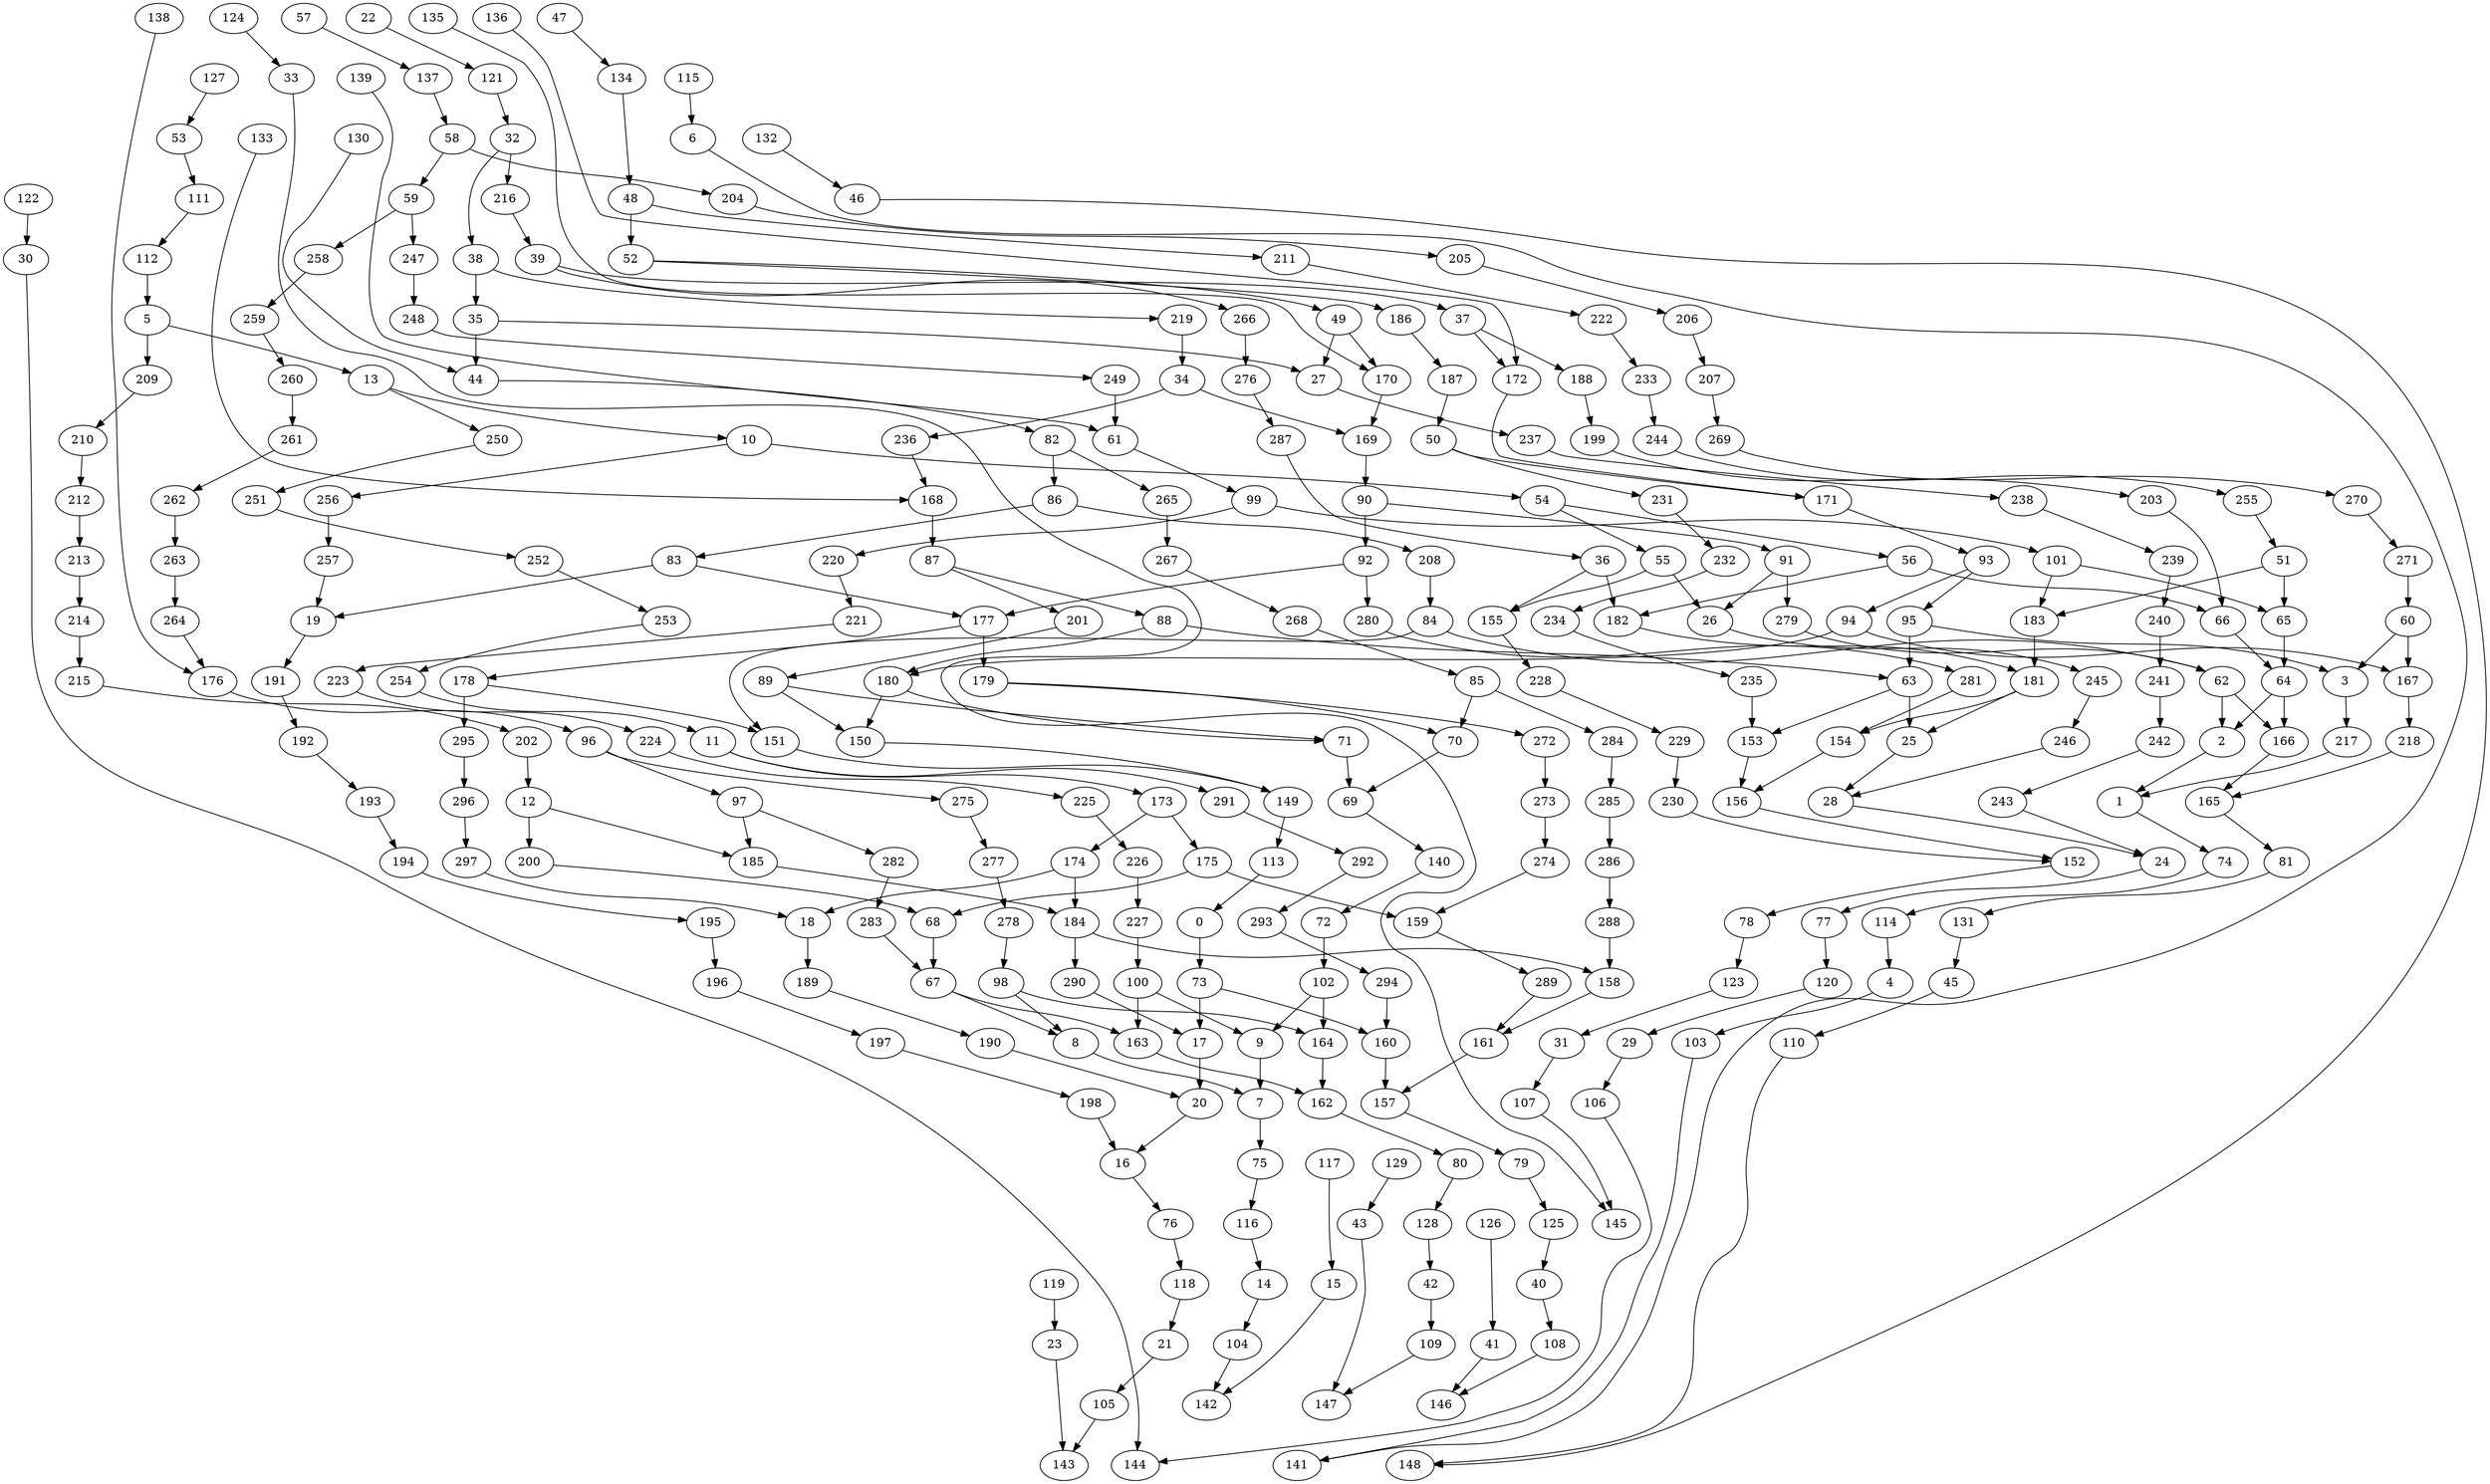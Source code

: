 digraph g {
0;
1;
2;
3;
4;
5;
6;
7;
8;
9;
10;
11;
12;
13;
14;
15;
16;
17;
18;
19;
20;
21;
22;
23;
24;
25;
26;
27;
28;
29;
30;
31;
32;
33;
34;
35;
36;
37;
38;
39;
40;
41;
42;
43;
44;
45;
46;
47;
48;
49;
50;
51;
52;
53;
54;
55;
56;
57;
58;
59;
60;
61;
62;
63;
64;
65;
66;
67;
68;
69;
70;
71;
72;
73;
74;
75;
76;
77;
78;
79;
80;
81;
82;
83;
84;
85;
86;
87;
88;
89;
90;
91;
92;
93;
94;
95;
96;
97;
98;
99;
100;
101;
102;
103;
104;
105;
106;
107;
108;
109;
110;
111;
112;
113;
114;
115;
116;
117;
118;
119;
120;
121;
122;
123;
124;
125;
126;
127;
128;
129;
130;
131;
132;
133;
134;
135;
136;
137;
138;
139;
140;
141;
142;
143;
144;
145;
146;
147;
148;
149;
150;
151;
152;
153;
154;
155;
156;
157;
158;
159;
160;
161;
162;
163;
164;
165;
166;
167;
168;
169;
170;
171;
172;
173;
174;
175;
176;
177;
178;
179;
180;
181;
182;
183;
184;
185;
186;
187;
188;
189;
190;
191;
192;
193;
194;
195;
196;
197;
198;
199;
200;
201;
202;
203;
204;
205;
206;
207;
208;
209;
210;
211;
212;
213;
214;
215;
216;
217;
218;
219;
220;
221;
222;
223;
224;
225;
226;
227;
228;
229;
230;
231;
232;
233;
234;
235;
236;
237;
238;
239;
240;
241;
242;
243;
244;
245;
246;
247;
248;
249;
250;
251;
252;
253;
254;
255;
256;
257;
258;
259;
260;
261;
262;
263;
264;
265;
266;
267;
268;
269;
270;
271;
272;
273;
274;
275;
276;
277;
278;
279;
280;
281;
282;
283;
284;
285;
286;
287;
288;
289;
290;
291;
292;
293;
294;
295;
296;
297;
0 -> 73 [weight=0];
1 -> 74 [weight=0];
2 -> 1 [weight=0];
3 -> 217 [weight=0];
4 -> 103 [weight=0];
5 -> 13 [weight=0];
5 -> 209 [weight=5];
6 -> 141 [weight=0];
7 -> 75 [weight=4];
8 -> 7 [weight=1];
9 -> 7 [weight=0];
10 -> 54 [weight=0];
10 -> 256 [weight=0];
11 -> 173 [weight=0];
11 -> 291 [weight=0];
12 -> 185 [weight=0];
12 -> 200 [weight=0];
13 -> 250 [weight=0];
13 -> 10 [weight=0];
14 -> 104 [weight=0];
15 -> 142 [weight=0];
16 -> 76 [weight=0];
17 -> 20 [weight=4];
18 -> 189 [weight=1];
19 -> 191 [weight=0];
20 -> 16 [weight=0];
21 -> 105 [weight=0];
22 -> 121 [weight=0];
23 -> 143 [weight=0];
24 -> 77 [weight=0];
25 -> 28 [weight=0];
26 -> 245 [weight=0];
27 -> 237 [weight=0];
28 -> 24 [weight=0];
29 -> 106 [weight=0];
30 -> 144 [weight=0];
31 -> 107 [weight=0];
32 -> 216 [weight=0];
32 -> 38 [weight=0];
33 -> 145 [weight=0];
34 -> 236 [weight=0];
34 -> 169 [weight=0];
35 -> 27 [weight=0];
35 -> 44 [weight=1];
36 -> 182 [weight=1];
36 -> 155 [weight=0];
37 -> 172 [weight=0];
37 -> 188 [weight=0];
38 -> 35 [weight=1];
38 -> 219 [weight=0];
39 -> 37 [weight=0];
39 -> 266 [weight=0];
40 -> 108 [weight=0];
41 -> 146 [weight=0];
42 -> 109 [weight=1];
43 -> 147 [weight=0];
44 -> 82 [weight=0];
45 -> 110 [weight=0];
46 -> 148 [weight=0];
47 -> 134 [weight=0];
48 -> 211 [weight=0];
48 -> 52 [weight=2];
49 -> 170 [weight=0];
49 -> 27 [weight=0];
50 -> 231 [weight=0];
50 -> 171 [weight=0];
51 -> 183 [weight=0];
51 -> 65 [weight=1];
52 -> 49 [weight=0];
52 -> 186 [weight=0];
53 -> 111 [weight=0];
54 -> 56 [weight=0];
54 -> 55 [weight=0];
55 -> 155 [weight=1];
55 -> 26 [weight=1];
56 -> 66 [weight=0];
56 -> 182 [weight=0];
57 -> 137 [weight=0];
58 -> 204 [weight=0];
58 -> 59 [weight=0];
59 -> 247 [weight=0];
59 -> 258 [weight=0];
60 -> 3 [weight=0];
60 -> 167 [weight=0];
61 -> 99 [weight=0];
62 -> 2 [weight=1];
62 -> 166 [weight=0];
63 -> 153 [weight=0];
63 -> 25 [weight=2];
64 -> 166 [weight=3];
64 -> 2 [weight=2];
65 -> 64 [weight=2];
66 -> 64 [weight=0];
67 -> 8 [weight=0];
67 -> 163 [weight=0];
68 -> 67 [weight=2];
69 -> 140 [weight=0];
70 -> 69 [weight=0];
71 -> 69 [weight=0];
72 -> 102 [weight=1];
73 -> 17 [weight=1];
73 -> 160 [weight=0];
74 -> 114 [weight=0];
75 -> 116 [weight=0];
76 -> 118 [weight=0];
77 -> 120 [weight=0];
78 -> 123 [weight=0];
79 -> 125 [weight=0];
80 -> 128 [weight=0];
81 -> 131 [weight=0];
82 -> 86 [weight=0];
82 -> 265 [weight=0];
83 -> 177 [weight=0];
83 -> 19 [weight=0];
84 -> 151 [weight=0];
84 -> 62 [weight=0];
85 -> 284 [weight=0];
85 -> 70 [weight=0];
86 -> 208 [weight=0];
86 -> 83 [weight=0];
87 -> 88 [weight=0];
87 -> 201 [weight=0];
88 -> 63 [weight=0];
88 -> 180 [weight=0];
89 -> 150 [weight=0];
89 -> 71 [weight=0];
90 -> 92 [weight=0];
90 -> 91 [weight=0];
91 -> 26 [weight=1];
91 -> 279 [weight=2];
92 -> 177 [weight=0];
92 -> 280 [weight=0];
93 -> 95 [weight=0];
93 -> 94 [weight=0];
94 -> 167 [weight=0];
94 -> 180 [weight=0];
95 -> 3 [weight=0];
95 -> 63 [weight=3];
96 -> 97 [weight=0];
96 -> 275 [weight=0];
97 -> 185 [weight=0];
97 -> 282 [weight=0];
98 -> 8 [weight=0];
98 -> 164 [weight=0];
99 -> 101 [weight=0];
99 -> 220 [weight=0];
100 -> 9 [weight=0];
100 -> 163 [weight=0];
101 -> 65 [weight=0];
101 -> 183 [weight=0];
102 -> 9 [weight=0];
102 -> 164 [weight=0];
103 -> 141 [weight=0];
104 -> 142 [weight=0];
105 -> 143 [weight=0];
106 -> 144 [weight=0];
107 -> 145 [weight=0];
108 -> 146 [weight=0];
109 -> 147 [weight=0];
110 -> 148 [weight=0];
111 -> 112 [weight=0];
112 -> 5 [weight=0];
113 -> 0 [weight=1];
114 -> 4 [weight=0];
115 -> 6 [weight=0];
116 -> 14 [weight=0];
117 -> 15 [weight=0];
118 -> 21 [weight=0];
119 -> 23 [weight=0];
120 -> 29 [weight=0];
121 -> 32 [weight=0];
122 -> 30 [weight=0];
123 -> 31 [weight=0];
124 -> 33 [weight=0];
125 -> 40 [weight=0];
126 -> 41 [weight=0];
127 -> 53 [weight=0];
128 -> 42 [weight=0];
129 -> 43 [weight=0];
130 -> 44 [weight=0];
131 -> 45 [weight=0];
132 -> 46 [weight=0];
133 -> 168 [weight=0];
134 -> 48 [weight=0];
135 -> 170 [weight=0];
136 -> 172 [weight=0];
137 -> 58 [weight=0];
138 -> 176 [weight=0];
139 -> 61 [weight=0];
140 -> 72 [weight=0];
149 -> 113 [weight=1];
150 -> 149 [weight=0];
151 -> 149 [weight=0];
152 -> 78 [weight=0];
153 -> 156 [weight=0];
154 -> 156 [weight=0];
155 -> 228 [weight=0];
156 -> 152 [weight=0];
157 -> 79 [weight=0];
158 -> 161 [weight=0];
159 -> 289 [weight=0];
160 -> 157 [weight=0];
161 -> 157 [weight=0];
162 -> 80 [weight=0];
163 -> 162 [weight=0];
164 -> 162 [weight=0];
165 -> 81 [weight=0];
166 -> 165 [weight=0];
167 -> 218 [weight=0];
168 -> 87 [weight=4];
169 -> 90 [weight=0];
170 -> 169 [weight=0];
171 -> 93 [weight=0];
172 -> 171 [weight=0];
173 -> 175 [weight=1];
173 -> 174 [weight=0];
174 -> 184 [weight=2];
174 -> 18 [weight=0];
175 -> 68 [weight=0];
175 -> 159 [weight=1];
176 -> 96 [weight=1];
177 -> 179 [weight=1];
177 -> 178 [weight=0];
178 -> 295 [weight=2];
178 -> 151 [weight=0];
179 -> 70 [weight=0];
179 -> 272 [weight=0];
180 -> 150 [weight=0];
180 -> 71 [weight=0];
181 -> 25 [weight=0];
181 -> 154 [weight=0];
182 -> 181 [weight=0];
183 -> 181 [weight=2];
184 -> 158 [weight=0];
184 -> 290 [weight=0];
185 -> 184 [weight=0];
186 -> 187 [weight=0];
187 -> 50 [weight=0];
188 -> 199 [weight=0];
189 -> 190 [weight=0];
190 -> 20 [weight=0];
191 -> 192 [weight=0];
192 -> 193 [weight=0];
193 -> 194 [weight=0];
194 -> 195 [weight=0];
195 -> 196 [weight=0];
196 -> 197 [weight=0];
197 -> 198 [weight=0];
198 -> 16 [weight=0];
199 -> 203 [weight=0];
200 -> 68 [weight=0];
201 -> 89 [weight=0];
202 -> 12 [weight=0];
203 -> 66 [weight=0];
204 -> 205 [weight=0];
205 -> 206 [weight=0];
206 -> 207 [weight=0];
207 -> 269 [weight=0];
208 -> 84 [weight=3];
209 -> 210 [weight=0];
210 -> 212 [weight=0];
211 -> 222 [weight=0];
212 -> 213 [weight=0];
213 -> 214 [weight=0];
214 -> 215 [weight=1];
215 -> 202 [weight=0];
216 -> 39 [weight=0];
217 -> 1 [weight=0];
218 -> 165 [weight=0];
219 -> 34 [weight=2];
220 -> 221 [weight=0];
221 -> 223 [weight=0];
222 -> 233 [weight=0];
223 -> 224 [weight=0];
224 -> 225 [weight=0];
225 -> 226 [weight=0];
226 -> 227 [weight=0];
227 -> 100 [weight=3];
228 -> 229 [weight=0];
229 -> 230 [weight=0];
230 -> 152 [weight=0];
231 -> 232 [weight=0];
232 -> 234 [weight=0];
233 -> 244 [weight=0];
234 -> 235 [weight=0];
235 -> 153 [weight=2];
236 -> 168 [weight=0];
237 -> 238 [weight=0];
238 -> 239 [weight=0];
239 -> 240 [weight=0];
240 -> 241 [weight=1];
241 -> 242 [weight=0];
242 -> 243 [weight=0];
243 -> 24 [weight=0];
244 -> 255 [weight=0];
245 -> 246 [weight=0];
246 -> 28 [weight=0];
247 -> 248 [weight=0];
248 -> 249 [weight=0];
249 -> 61 [weight=1];
250 -> 251 [weight=0];
251 -> 252 [weight=0];
252 -> 253 [weight=0];
253 -> 254 [weight=0];
254 -> 11 [weight=0];
255 -> 51 [weight=0];
256 -> 257 [weight=1];
257 -> 19 [weight=0];
258 -> 259 [weight=0];
259 -> 260 [weight=0];
260 -> 261 [weight=2];
261 -> 262 [weight=0];
262 -> 263 [weight=1];
263 -> 264 [weight=0];
264 -> 176 [weight=0];
265 -> 267 [weight=1];
266 -> 276 [weight=0];
267 -> 268 [weight=0];
268 -> 85 [weight=0];
269 -> 270 [weight=0];
270 -> 271 [weight=0];
271 -> 60 [weight=1];
272 -> 273 [weight=1];
273 -> 274 [weight=2];
274 -> 159 [weight=0];
275 -> 277 [weight=0];
276 -> 287 [weight=0];
277 -> 278 [weight=0];
278 -> 98 [weight=0];
279 -> 62 [weight=0];
280 -> 281 [weight=0];
281 -> 154 [weight=0];
282 -> 283 [weight=0];
283 -> 67 [weight=1];
284 -> 285 [weight=0];
285 -> 286 [weight=1];
286 -> 288 [weight=1];
287 -> 36 [weight=0];
288 -> 158 [weight=1];
289 -> 161 [weight=0];
290 -> 17 [weight=0];
291 -> 292 [weight=0];
292 -> 293 [weight=0];
293 -> 294 [weight=0];
294 -> 160 [weight=0];
295 -> 296 [weight=1];
296 -> 297 [weight=0];
297 -> 18 [weight=0];
}
